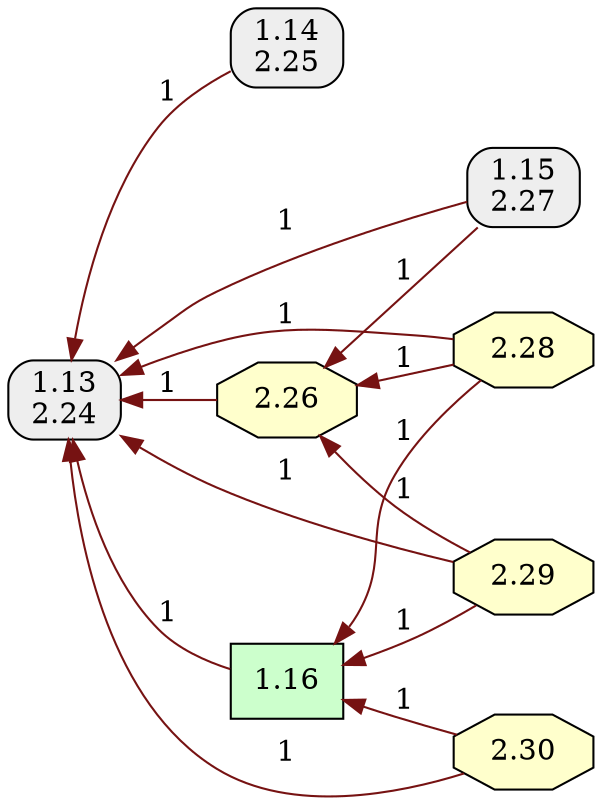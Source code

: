 digraph {

rankdir = RL

"1.13\n2.24" [shape=box style="filled,rounded" fillcolor="#EEEEEE"]
"1.14\n2.25" [shape=box style="filled,rounded" fillcolor="#EEEEEE"]
"1.15\n2.27" [shape=box style="filled,rounded" fillcolor="#EEEEEE"]
"1.16" [shape=box style="filled" fillcolor="#CCFFCC"]
"2.26" [shape=octagon style="filled" fillcolor="#FFFFCC"]
"2.28" [shape=octagon style="filled" fillcolor="#FFFFCC"]
"2.29" [shape=octagon style="filled" fillcolor="#FFFFCC"]
"2.30" [shape=octagon style="filled" fillcolor="#FFFFCC"]
"1.14\n2.25" -> "1.13\n2.24" [style=filled,label=1,color="#761212"];
"1.15\n2.27" -> "1.13\n2.24" [style=filled,label=1,color="#761212"];
"1.15\n2.27" -> "2.26" [style=filled,label=1,color="#761212"];
"1.16" -> "1.13\n2.24" [style=filled,label=1,color="#761212"];
"2.26" -> "1.13\n2.24" [style=filled,label=1,color="#761212"];
"2.28" -> "1.13\n2.24" [style=filled,label=1,color="#761212"];
"2.28" -> "1.16" [style=filled,label=1,color="#761212"];
"2.28" -> "2.26" [style=filled,label=1,color="#761212"];
"2.29" -> "1.13\n2.24" [style=filled,label=1,color="#761212"];
"2.29" -> "1.16" [style=filled,label=1,color="#761212"];
"2.29" -> "2.26" [style=filled,label=1,color="#761212"];
"2.30" -> "1.13\n2.24" [style=filled,label=1,color="#761212"];
"2.30" -> "1.16" [style=filled,label=1,color="#761212"];
}
